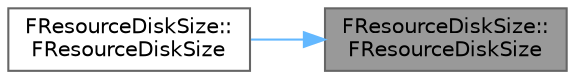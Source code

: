 digraph "FResourceDiskSize::FResourceDiskSize"
{
 // INTERACTIVE_SVG=YES
 // LATEX_PDF_SIZE
  bgcolor="transparent";
  edge [fontname=Helvetica,fontsize=10,labelfontname=Helvetica,labelfontsize=10];
  node [fontname=Helvetica,fontsize=10,shape=box,height=0.2,width=0.4];
  rankdir="RL";
  Node1 [id="Node000001",label="FResourceDiskSize::\lFResourceDiskSize",height=0.2,width=0.4,color="gray40", fillcolor="grey60", style="filled", fontcolor="black",tooltip="Default constructor."];
  Node1 -> Node2 [id="edge1_Node000001_Node000002",dir="back",color="steelblue1",style="solid",tooltip=" "];
  Node2 [id="Node000002",label="FResourceDiskSize::\lFResourceDiskSize",height=0.2,width=0.4,color="grey40", fillcolor="white", style="filled",URL="$db/d36/structFResourceDiskSize.html#a2bf340cc38d54373bb8f113ff595f7af",tooltip="Copy constructor."];
}
